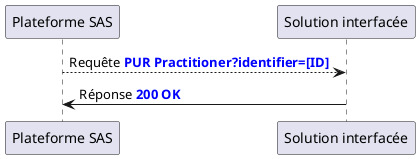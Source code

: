 @startuml
"Plateforme SAS" --> "Solution interfacée": Requête **<color:blue>PUR Practitioner?identifier=[ID]</color>**
"Solution interfacée" -> "Plateforme SAS": Réponse **<color:blue>200 OK</color>**
@enduml